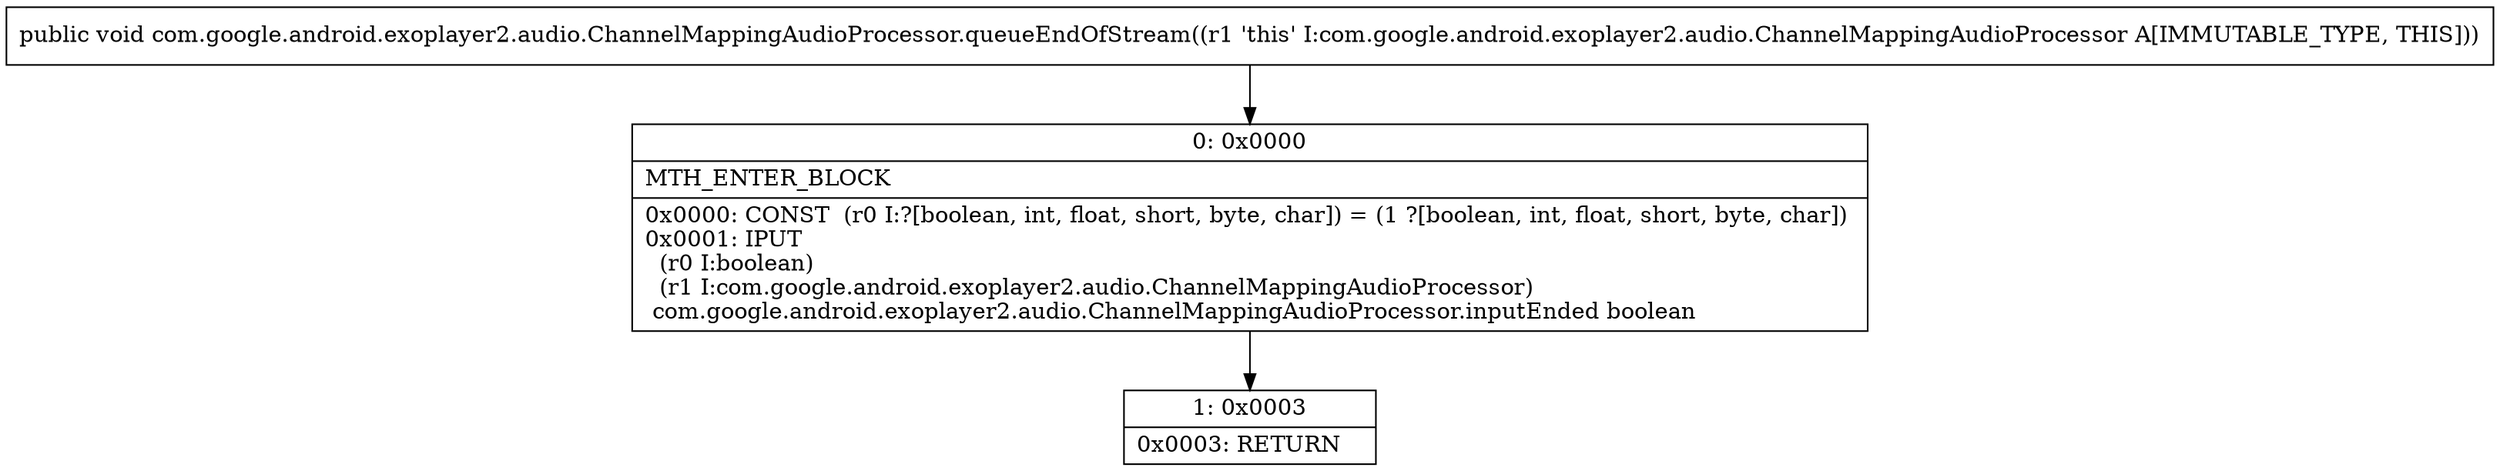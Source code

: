 digraph "CFG forcom.google.android.exoplayer2.audio.ChannelMappingAudioProcessor.queueEndOfStream()V" {
Node_0 [shape=record,label="{0\:\ 0x0000|MTH_ENTER_BLOCK\l|0x0000: CONST  (r0 I:?[boolean, int, float, short, byte, char]) = (1 ?[boolean, int, float, short, byte, char]) \l0x0001: IPUT  \l  (r0 I:boolean)\l  (r1 I:com.google.android.exoplayer2.audio.ChannelMappingAudioProcessor)\l com.google.android.exoplayer2.audio.ChannelMappingAudioProcessor.inputEnded boolean \l}"];
Node_1 [shape=record,label="{1\:\ 0x0003|0x0003: RETURN   \l}"];
MethodNode[shape=record,label="{public void com.google.android.exoplayer2.audio.ChannelMappingAudioProcessor.queueEndOfStream((r1 'this' I:com.google.android.exoplayer2.audio.ChannelMappingAudioProcessor A[IMMUTABLE_TYPE, THIS])) }"];
MethodNode -> Node_0;
Node_0 -> Node_1;
}

